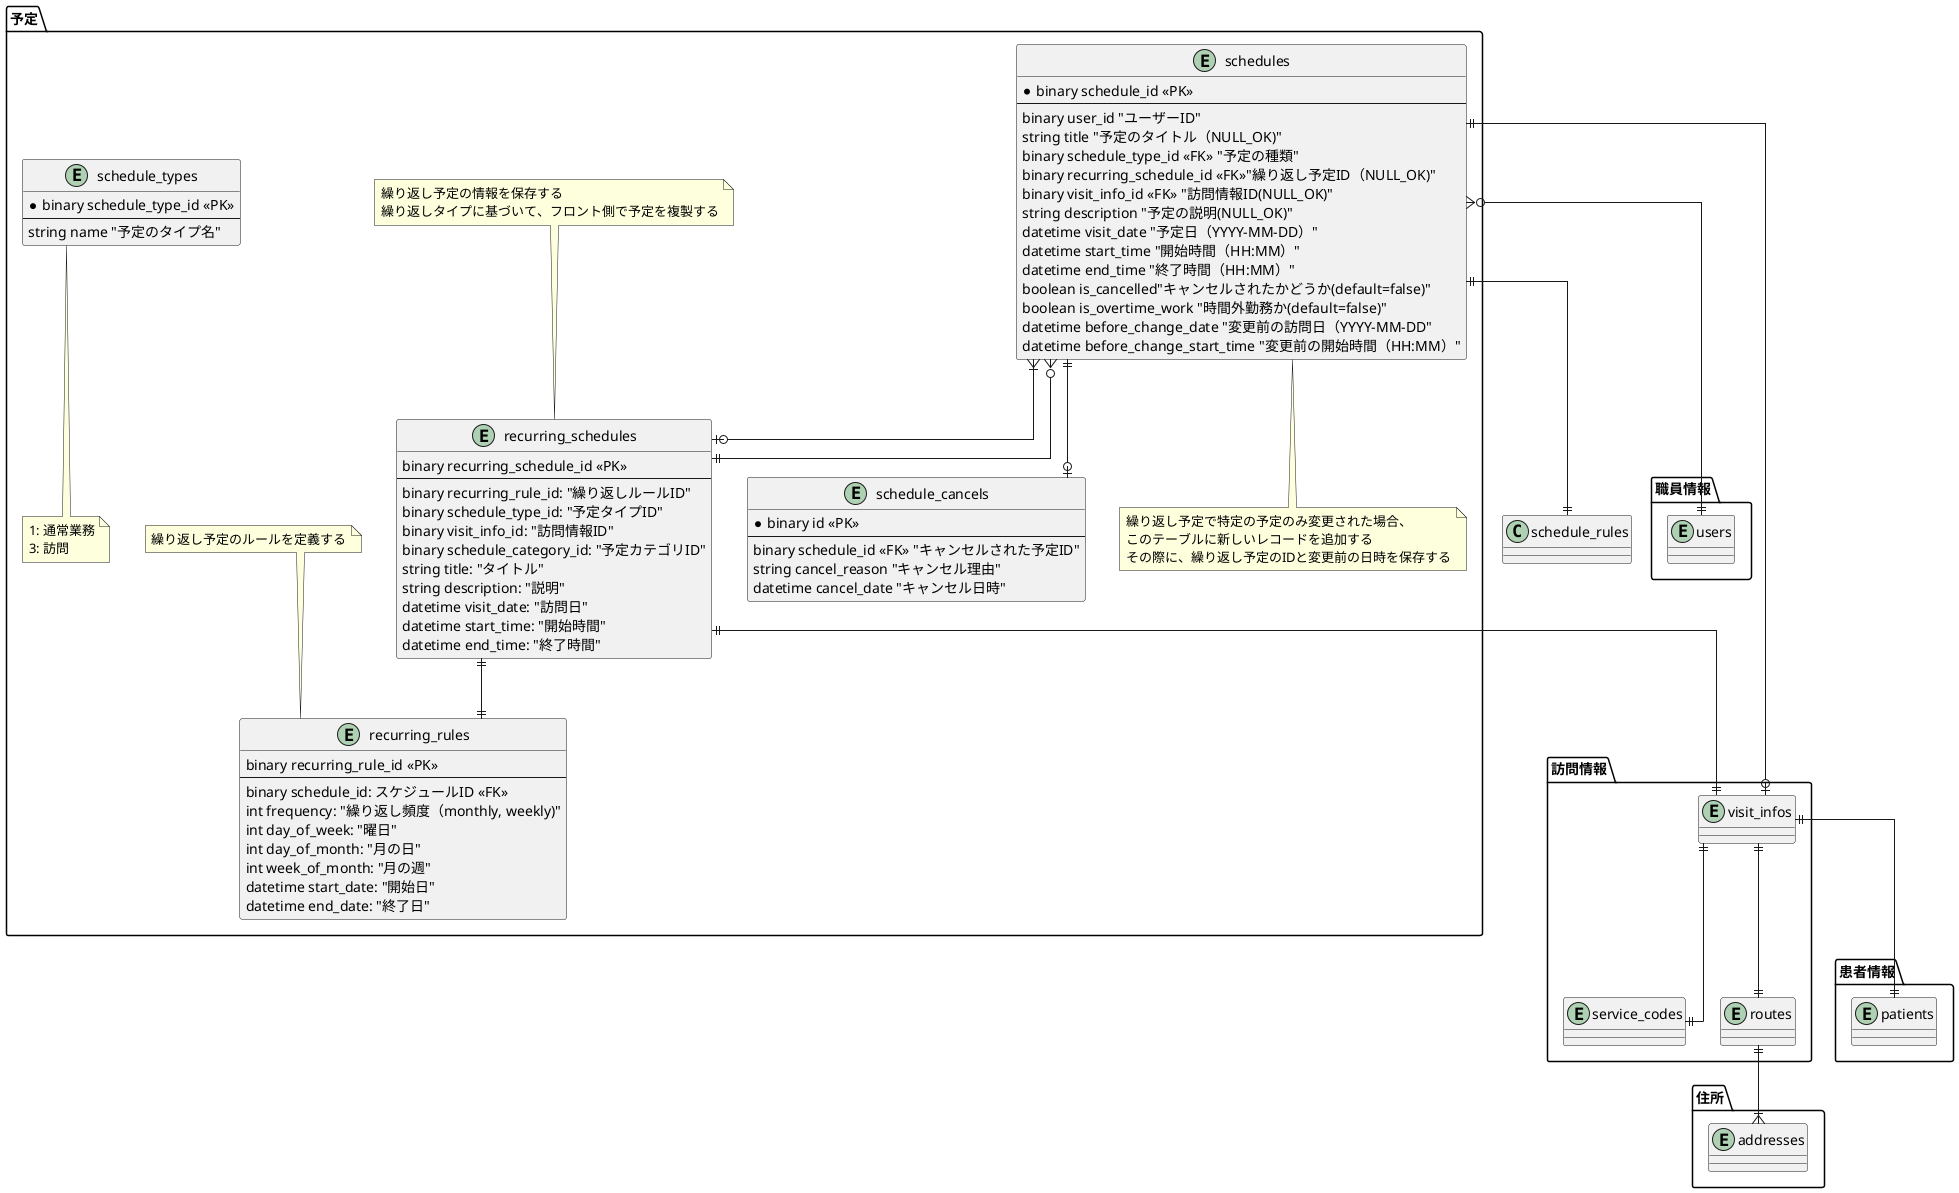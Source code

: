 @startuml entity-relationship-diagram
skinparam linetype ortho

package 予定 {
  entity schedules {
    * binary schedule_id <<PK>>
    --
    binary user_id "ユーザーID"
    string title "予定のタイトル（NULL_OK)"
    binary schedule_type_id <<FK>> "予定の種類"
    binary recurring_schedule_id <<FK>>"繰り返し予定ID（NULL_OK)"
    binary visit_info_id <<FK>> "訪問情報ID(NULL_OK)"
    string description "予定の説明(NULL_OK)"
    datetime visit_date "予定日（YYYY-MM-DD）"
    datetime start_time "開始時間（HH:MM）"
    datetime end_time "終了時間（HH:MM）"
    boolean is_cancelled"キャンセルされたかどうか(default=false)"
    boolean is_overtime_work "時間外勤務か(default=false)"
    datetime before_change_date "変更前の訪問日（YYYY-MM-DD"
    datetime before_change_start_time "変更前の開始時間（HH:MM）"
  }

  note bottom of schedules
    繰り返し予定で特定の予定のみ変更された場合、
    このテーブルに新しいレコードを追加する
    その際に、繰り返し予定のIDと変更前の日時を保存する
  end note

  entity schedule_types {
    * binary schedule_type_id <<PK>>
    --
    string name "予定のタイプ名"
  }

  note bottom of schedule_types
    1: 通常業務
    3: 訪問
  end note

  entity schedule_cancels {
    * binary id <<PK>>
    --
    binary schedule_id <<FK>> "キャンセルされた予定ID"
    string cancel_reason "キャンセル理由"
    datetime cancel_date "キャンセル日時"
  }

  entity recurring_rules {
    binary recurring_rule_id <<PK>>
    --
    binary schedule_id: スケジュールID <<FK>>
    int frequency: "繰り返し頻度（monthly, weekly)"
    int day_of_week: "曜日"
    int day_of_month: "月の日"
    int week_of_month: "月の週"
    datetime start_date: "開始日"
    datetime end_date: "終了日"
  }
  note top of recurring_rules
  繰り返し予定のルールを定義する
  end note

  entity recurring_schedules {
    binary recurring_schedule_id <<PK>>
    --
    binary recurring_rule_id: "繰り返しルールID"
    binary schedule_type_id: "予定タイプID"
    binary visit_info_id: "訪問情報ID"
    binary schedule_category_id: "予定カテゴリID"
    string title: "タイトル"
    string description: "説明"
    datetime visit_date: "訪問日"
    datetime start_time: "開始時間"
    datetime end_time: "終了時間"
  }
  note top of recurring_schedules
    繰り返し予定の情報を保存する
    繰り返しタイプに基づいて、フロント側で予定を複製する
  end note
}

package 住所 {
  entity addresses
}

package 職員情報 {
  entity users {
  }
}

package 患者情報 {
  entity patients {
  }
}

package 訪問情報 {
  entity visit_infos {
  }
  entity service_codes {
  }
  entity routes {
  }
}

schedules }o--|| users
schedules ||--o| schedule_cancels
schedules ||--|| schedule_rules
schedules }|--o| recurring_schedules
schedules ||--o| visit_infos
recurring_schedules ||--o{ schedules
recurring_schedules ||--|| recurring_rules
recurring_schedules ||--|| visit_infos
visit_infos ||--|| service_codes
visit_infos ||--|| patients
visit_infos ||--|| routes
routes ||--|{ addresses

@enduml